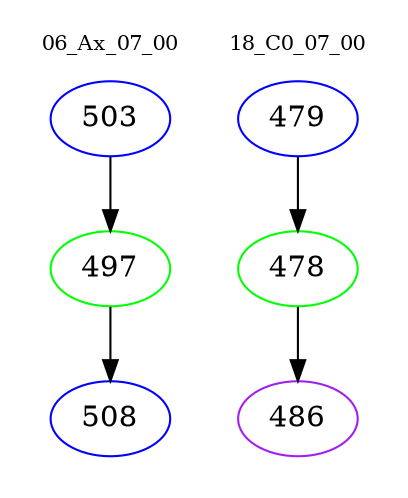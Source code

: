 digraph{
subgraph cluster_0 {
color = white
label = "06_Ax_07_00";
fontsize=10;
T0_503 [label="503", color="blue"]
T0_503 -> T0_497 [color="black"]
T0_497 [label="497", color="green"]
T0_497 -> T0_508 [color="black"]
T0_508 [label="508", color="blue"]
}
subgraph cluster_1 {
color = white
label = "18_C0_07_00";
fontsize=10;
T1_479 [label="479", color="blue"]
T1_479 -> T1_478 [color="black"]
T1_478 [label="478", color="green"]
T1_478 -> T1_486 [color="black"]
T1_486 [label="486", color="purple"]
}
}

